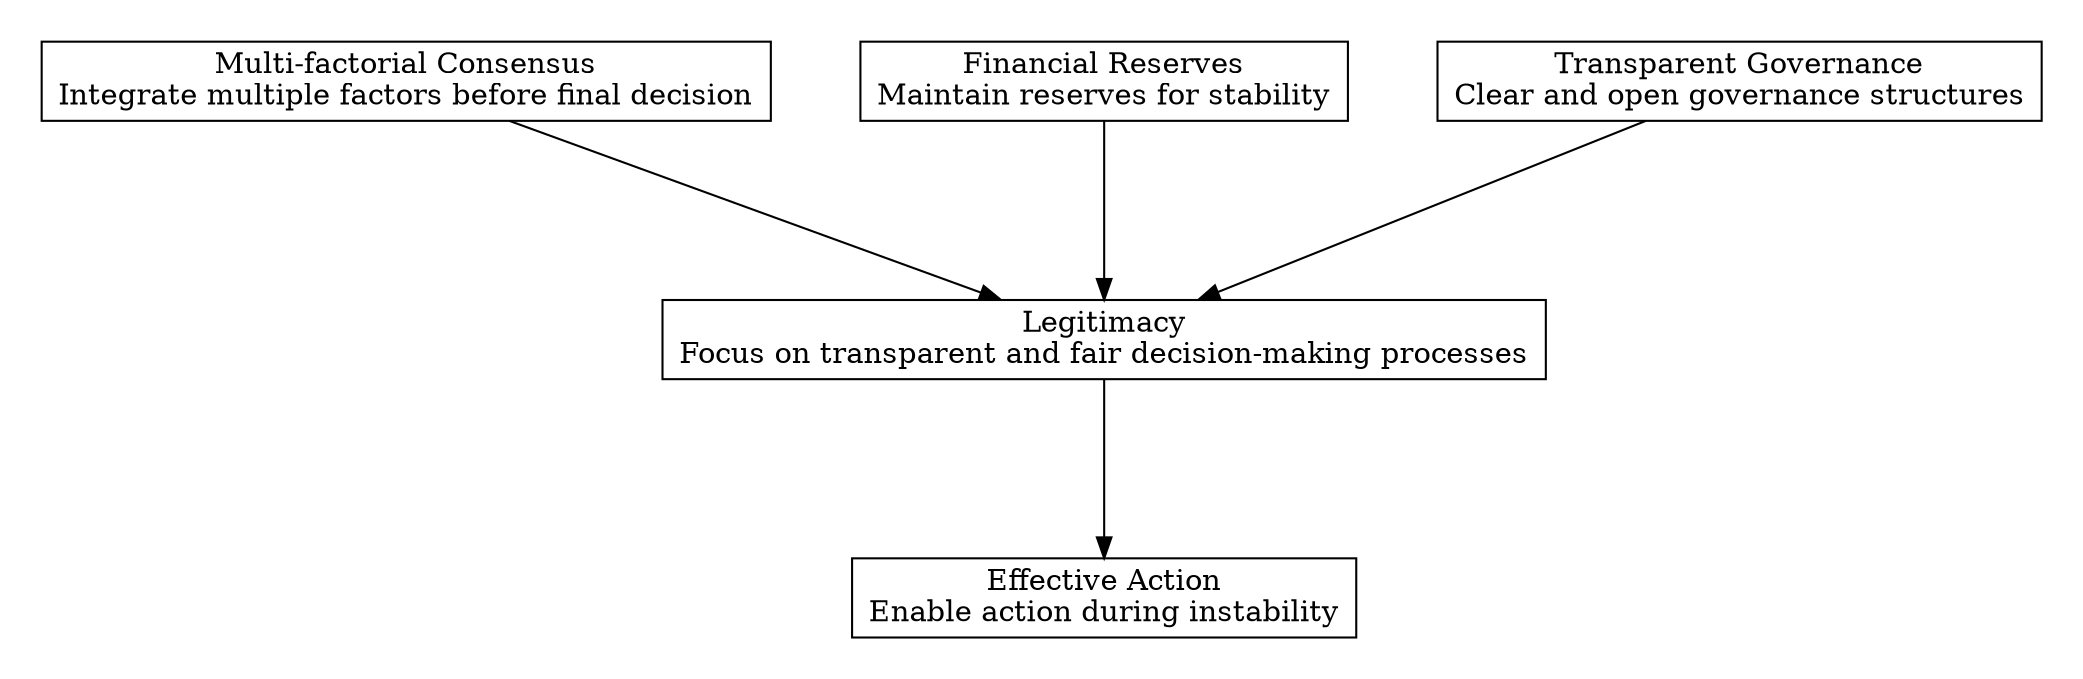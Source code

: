 digraph "" {
	graph [nodesep=0.6,
		rankdir=TB,
		ranksep=1.2
	];
	node [label="\N",
		shape=box
	];
	subgraph cluster_predecessors {
		graph [rank=max,
			style=invis
		];
		"Transparent Governance"	[label="Transparent Governance\nClear and open governance structures"];
		"Financial Reserves"	[label="Financial Reserves\nMaintain reserves for stability"];
		"Multi-factorial Consensus"	[label="Multi-factorial Consensus\nIntegrate multiple factors before final decision"];
	}
	subgraph cluster_descendants {
		graph [rank=min,
			style=invis
		];
		"Effective Action"	[label="Effective Action\nEnable action during instability"];
	}
	Legitimacy	[label="Legitimacy\nFocus on transparent and fair decision-making processes"];
	Legitimacy -> "Effective Action";
	"Transparent Governance" -> Legitimacy;
	"Financial Reserves" -> Legitimacy;
	"Multi-factorial Consensus" -> Legitimacy;
}
